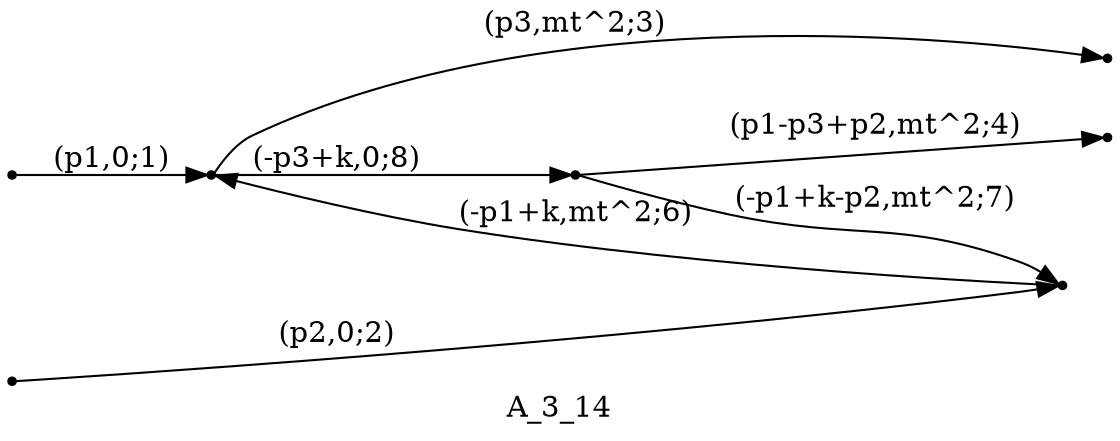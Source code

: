 digraph A_3_14 {
  label="A_3_14";
  rankdir="LR";
  subgraph edges {
    -1 -> 3 [label="(p1,0;1)"];
    -2 -> 1 [label="(p2,0;2)"];
    3 -> -3 [label="(p3,mt^2;3)"];
    2 -> -4 [label="(p1-p3+p2,mt^2;4)"];
    1 -> 3 [label="(-p1+k,mt^2;6)"];
    2 -> 1 [label="(-p1+k-p2,mt^2;7)"];
    3 -> 2 [label="(-p3+k,0;8)"];
  }
  subgraph incoming { rank="source"; -1; -2; }
  subgraph outgoing { rank="sink"; -3; -4; }
-4 [shape=point];
-3 [shape=point];
-2 [shape=point];
-1 [shape=point];
1 [shape=point];
2 [shape=point];
3 [shape=point];
}


